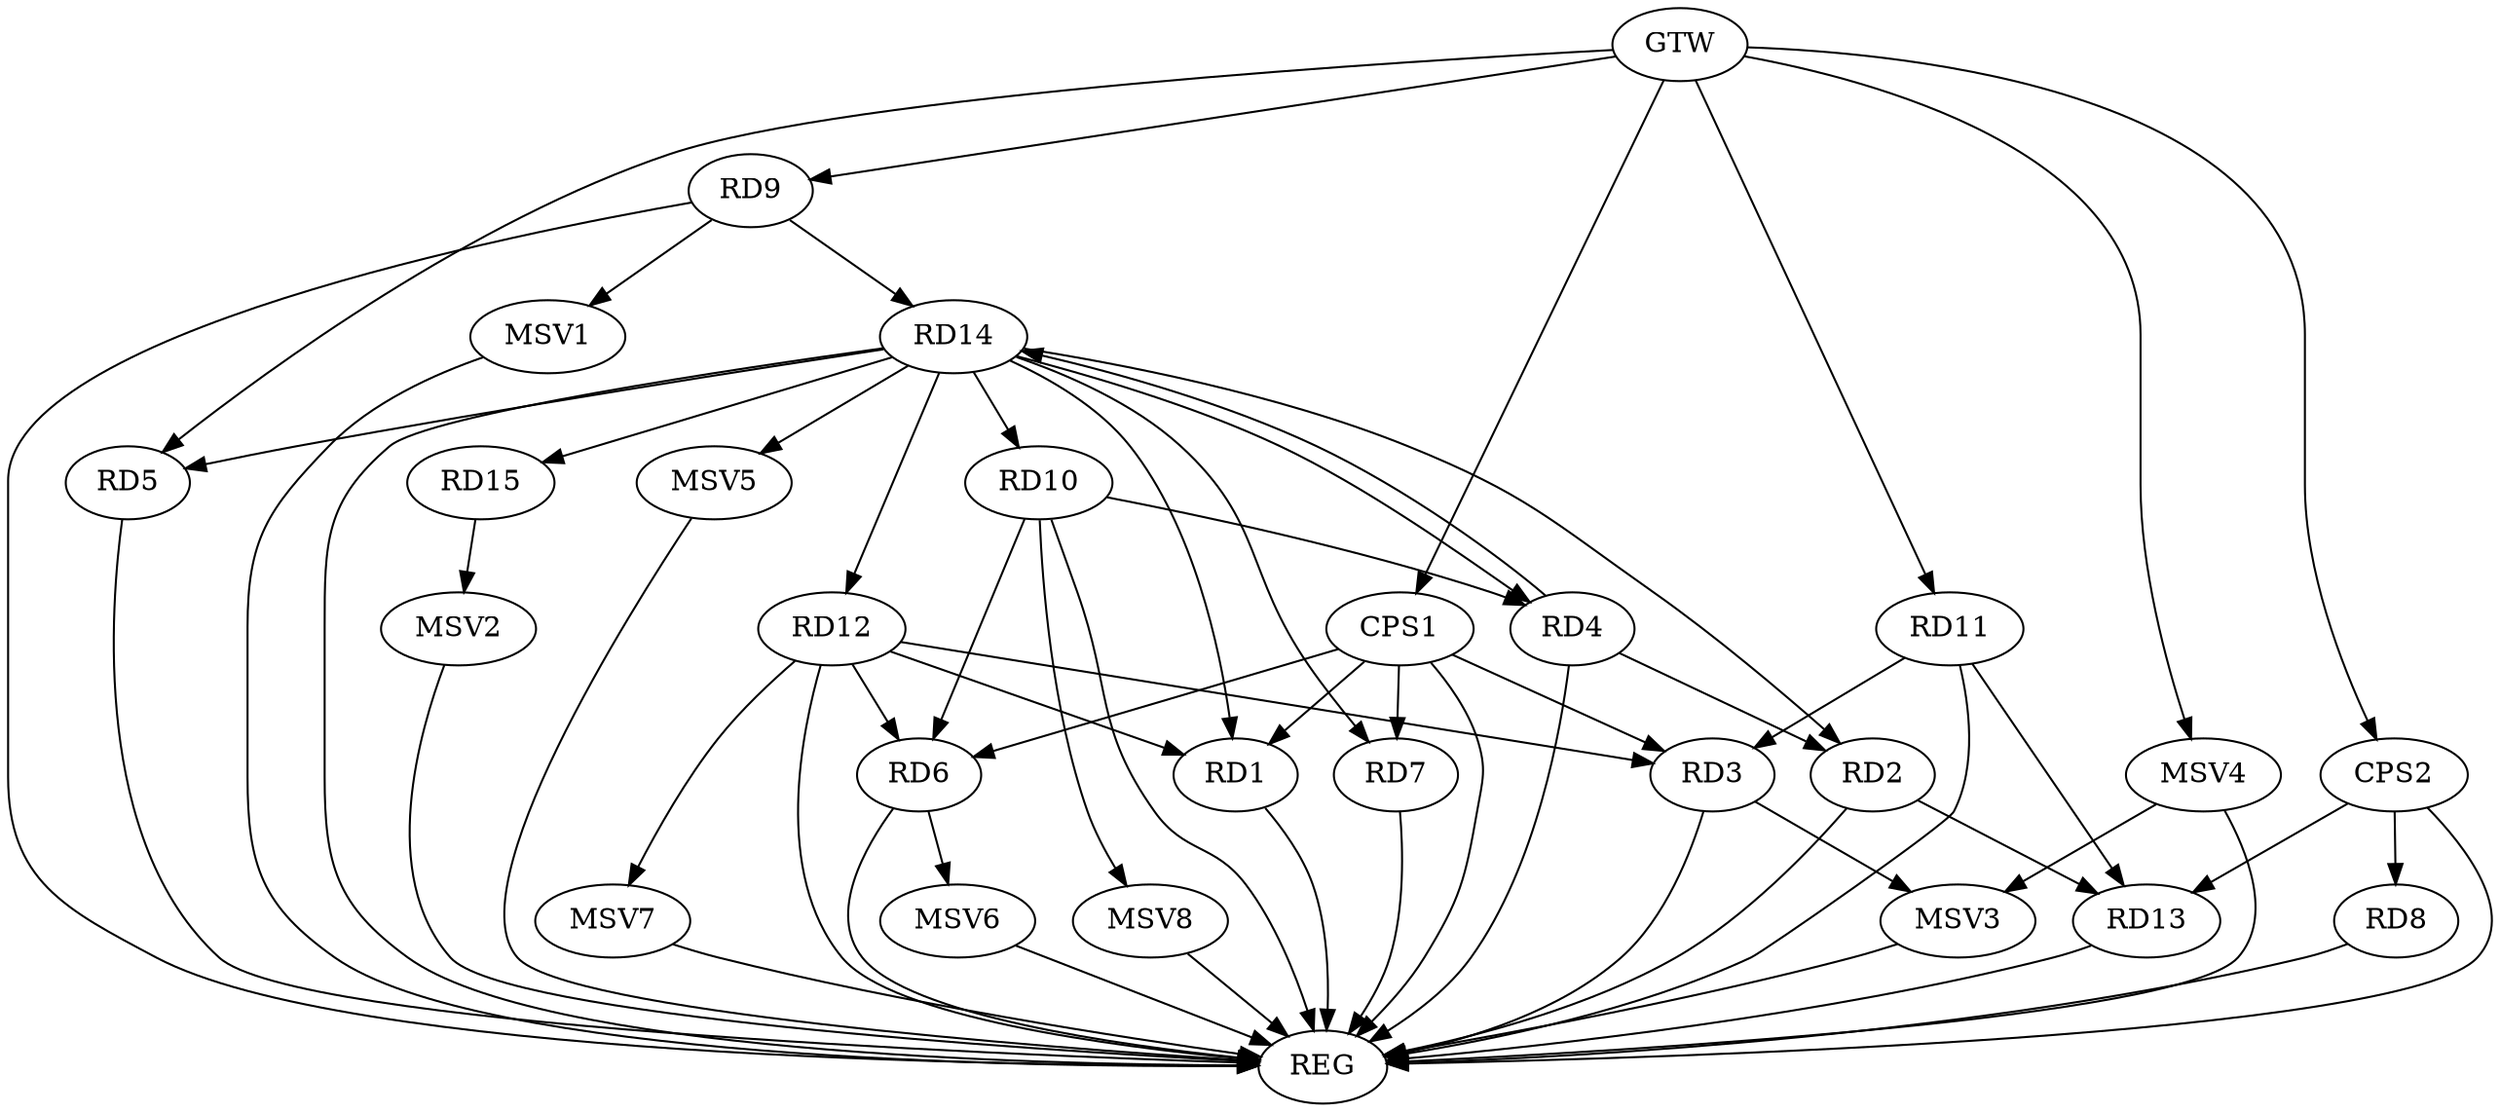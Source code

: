 strict digraph G {
  RD1 [ label="RD1" ];
  RD2 [ label="RD2" ];
  RD3 [ label="RD3" ];
  RD4 [ label="RD4" ];
  RD5 [ label="RD5" ];
  RD6 [ label="RD6" ];
  RD7 [ label="RD7" ];
  RD8 [ label="RD8" ];
  RD9 [ label="RD9" ];
  RD10 [ label="RD10" ];
  RD11 [ label="RD11" ];
  RD12 [ label="RD12" ];
  RD13 [ label="RD13" ];
  RD14 [ label="RD14" ];
  RD15 [ label="RD15" ];
  CPS1 [ label="CPS1" ];
  CPS2 [ label="CPS2" ];
  GTW [ label="GTW" ];
  REG [ label="REG" ];
  MSV1 [ label="MSV1" ];
  MSV2 [ label="MSV2" ];
  MSV3 [ label="MSV3" ];
  MSV4 [ label="MSV4" ];
  MSV5 [ label="MSV5" ];
  MSV6 [ label="MSV6" ];
  MSV7 [ label="MSV7" ];
  MSV8 [ label="MSV8" ];
  RD12 -> RD1;
  RD14 -> RD1;
  RD4 -> RD2;
  RD2 -> RD13;
  RD14 -> RD2;
  RD11 -> RD3;
  RD12 -> RD3;
  RD10 -> RD4;
  RD4 -> RD14;
  RD14 -> RD4;
  RD10 -> RD6;
  RD12 -> RD6;
  RD9 -> RD14;
  RD14 -> RD10;
  RD11 -> RD13;
  RD14 -> RD12;
  CPS1 -> RD1;
  CPS1 -> RD3;
  CPS1 -> RD6;
  CPS1 -> RD7;
  CPS2 -> RD8;
  CPS2 -> RD13;
  GTW -> RD5;
  GTW -> RD9;
  GTW -> RD11;
  GTW -> CPS1;
  GTW -> CPS2;
  RD1 -> REG;
  RD2 -> REG;
  RD3 -> REG;
  RD4 -> REG;
  RD5 -> REG;
  RD6 -> REG;
  RD7 -> REG;
  RD8 -> REG;
  RD9 -> REG;
  RD10 -> REG;
  RD11 -> REG;
  RD12 -> REG;
  RD13 -> REG;
  RD14 -> REG;
  CPS1 -> REG;
  CPS2 -> REG;
  RD14 -> RD5;
  RD14 -> RD7;
  RD14 -> RD15;
  RD9 -> MSV1;
  MSV1 -> REG;
  RD15 -> MSV2;
  MSV2 -> REG;
  RD3 -> MSV3;
  MSV3 -> REG;
  MSV4 -> MSV3;
  GTW -> MSV4;
  MSV4 -> REG;
  RD14 -> MSV5;
  MSV5 -> REG;
  RD6 -> MSV6;
  MSV6 -> REG;
  RD12 -> MSV7;
  MSV7 -> REG;
  RD10 -> MSV8;
  MSV8 -> REG;
}
